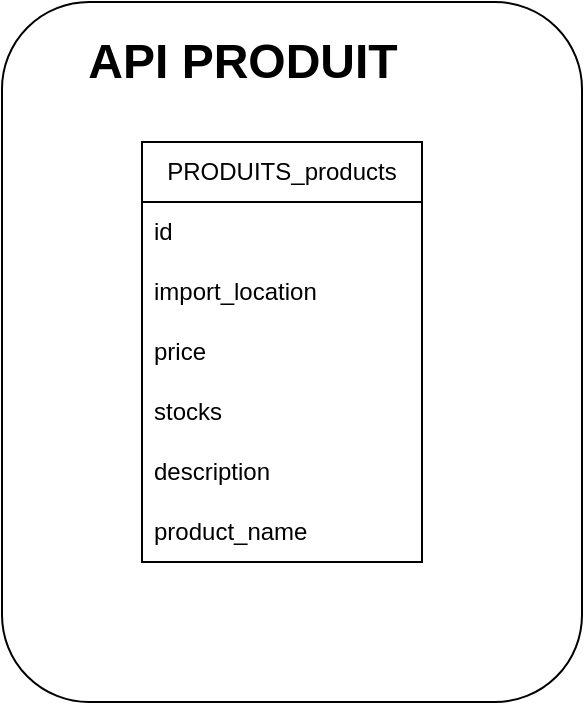 <mxfile>
    <diagram id="OXZNbpl7pFXMGJdfOqL8" name="Page-1">
        <mxGraphModel dx="2411" dy="2709" grid="1" gridSize="10" guides="1" tooltips="1" connect="1" arrows="1" fold="1" page="1" pageScale="1" pageWidth="850" pageHeight="1100" math="0" shadow="0">
            <root>
                <mxCell id="0"/>
                <mxCell id="1" parent="0"/>
                <mxCell id="4" value="" style="rounded=1;whiteSpace=wrap;html=1;" parent="1" vertex="1">
                    <mxGeometry x="220" y="-480" width="290" height="350" as="geometry"/>
                </mxCell>
                <mxCell id="7" value="API PRODUIT" style="text;strokeColor=none;fillColor=none;html=1;fontSize=24;fontStyle=1;verticalAlign=middle;align=center;" parent="1" vertex="1">
                    <mxGeometry x="290" y="-470" width="100" height="40" as="geometry"/>
                </mxCell>
                <mxCell id="95" value="PRODUITS_products" style="swimlane;fontStyle=0;childLayout=stackLayout;horizontal=1;startSize=30;horizontalStack=0;resizeParent=1;resizeParentMax=0;resizeLast=0;collapsible=1;marginBottom=0;whiteSpace=wrap;html=1;" parent="1" vertex="1">
                    <mxGeometry x="290" y="-410" width="140" height="210" as="geometry"/>
                </mxCell>
                <mxCell id="97" value="id" style="text;strokeColor=none;fillColor=none;align=left;verticalAlign=middle;spacingLeft=4;spacingRight=4;overflow=hidden;points=[[0,0.5],[1,0.5]];portConstraint=eastwest;rotatable=0;whiteSpace=wrap;html=1;" parent="95" vertex="1">
                    <mxGeometry y="30" width="140" height="30" as="geometry"/>
                </mxCell>
                <mxCell id="98" value="import_location" style="text;strokeColor=none;fillColor=none;align=left;verticalAlign=middle;spacingLeft=4;spacingRight=4;overflow=hidden;points=[[0,0.5],[1,0.5]];portConstraint=eastwest;rotatable=0;whiteSpace=wrap;html=1;" parent="95" vertex="1">
                    <mxGeometry y="60" width="140" height="30" as="geometry"/>
                </mxCell>
                <mxCell id="100" value="price" style="text;strokeColor=none;fillColor=none;align=left;verticalAlign=middle;spacingLeft=4;spacingRight=4;overflow=hidden;points=[[0,0.5],[1,0.5]];portConstraint=eastwest;rotatable=0;whiteSpace=wrap;html=1;" parent="95" vertex="1">
                    <mxGeometry y="90" width="140" height="30" as="geometry"/>
                </mxCell>
                <mxCell id="101" value="stocks" style="text;strokeColor=none;fillColor=none;align=left;verticalAlign=middle;spacingLeft=4;spacingRight=4;overflow=hidden;points=[[0,0.5],[1,0.5]];portConstraint=eastwest;rotatable=0;whiteSpace=wrap;html=1;" parent="95" vertex="1">
                    <mxGeometry y="120" width="140" height="30" as="geometry"/>
                </mxCell>
                <mxCell id="99" value="description" style="text;strokeColor=none;fillColor=none;align=left;verticalAlign=middle;spacingLeft=4;spacingRight=4;overflow=hidden;points=[[0,0.5],[1,0.5]];portConstraint=eastwest;rotatable=0;whiteSpace=wrap;html=1;" parent="95" vertex="1">
                    <mxGeometry y="150" width="140" height="30" as="geometry"/>
                </mxCell>
                <mxCell id="102" value="product_name" style="text;strokeColor=none;fillColor=none;align=left;verticalAlign=middle;spacingLeft=4;spacingRight=4;overflow=hidden;points=[[0,0.5],[1,0.5]];portConstraint=eastwest;rotatable=0;whiteSpace=wrap;html=1;" parent="95" vertex="1">
                    <mxGeometry y="180" width="140" height="30" as="geometry"/>
                </mxCell>
            </root>
        </mxGraphModel>
    </diagram>
</mxfile>